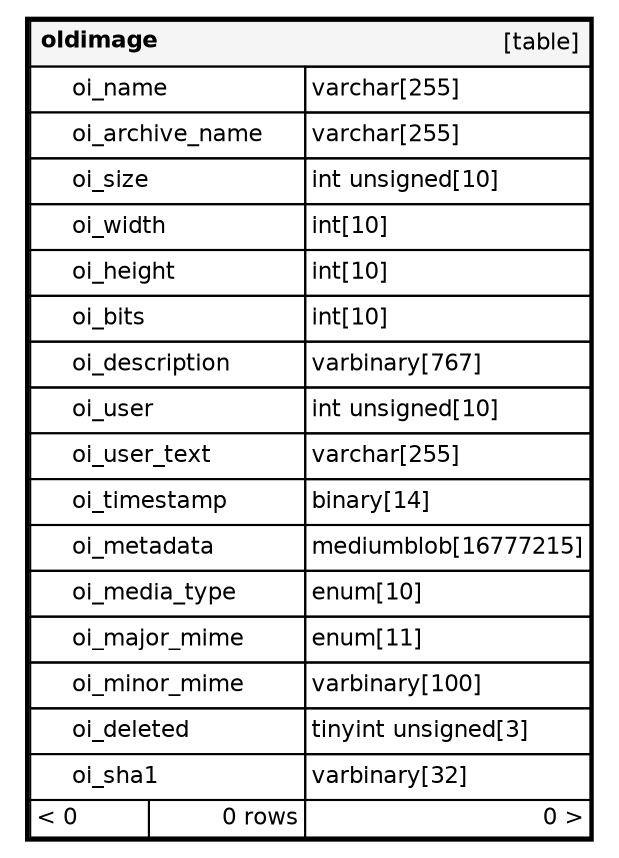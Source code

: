 // dot 2.40 on Linux 5.0.3-200.fc29.x86_64
// SchemaSpy rev Unknown
digraph "oldimage" {
  graph [
    rankdir="RL"
    bgcolor="#ffffff"
    nodesep="0.18"
    ranksep="0.46"
    fontname="Helvetica"
    fontsize="11"
    ration="compress"
  ];
  node [
    fontname="Helvetica"
    fontsize="11"
    shape="plaintext"
  ];
  edge [
    arrowsize="0.8"
  ];
  "oldimage" [
   label=<
    <TABLE BORDER="2" CELLBORDER="1" CELLSPACING="0" BGCOLOR="#ffffff">
      <TR><TD COLSPAN="4"  BGCOLOR="#f5f5f5"><TABLE BORDER="0" CELLSPACING="0"><TR><TD ALIGN="LEFT"><B>oldimage</B></TD><TD ALIGN="RIGHT">[table]</TD></TR></TABLE></TD></TR>
      <TR><TD PORT="oi_name" COLSPAN="2" BGCOLOR="#ffffff" ALIGN="LEFT"><TABLE BORDER="0" CELLSPACING="0" ALIGN="LEFT"><TR ALIGN="LEFT"><TD ALIGN="LEFT" FIXEDSIZE="TRUE" WIDTH="15" HEIGHT="16"></TD><TD ALIGN="LEFT" FIXEDSIZE="TRUE" WIDTH="111" HEIGHT="16">oi_name</TD></TR></TABLE></TD><TD PORT="oi_name.type" ALIGN="LEFT">varchar[255]</TD></TR>
      <TR><TD PORT="oi_archive_name" COLSPAN="2" BGCOLOR="#ffffff" ALIGN="LEFT"><TABLE BORDER="0" CELLSPACING="0" ALIGN="LEFT"><TR ALIGN="LEFT"><TD ALIGN="LEFT" FIXEDSIZE="TRUE" WIDTH="15" HEIGHT="16"></TD><TD ALIGN="LEFT" FIXEDSIZE="TRUE" WIDTH="111" HEIGHT="16">oi_archive_name</TD></TR></TABLE></TD><TD PORT="oi_archive_name.type" ALIGN="LEFT">varchar[255]</TD></TR>
      <TR><TD PORT="oi_size" COLSPAN="2" ALIGN="LEFT"><TABLE BORDER="0" CELLSPACING="0" ALIGN="LEFT"><TR ALIGN="LEFT"><TD ALIGN="LEFT" FIXEDSIZE="TRUE" WIDTH="15" HEIGHT="16"></TD><TD ALIGN="LEFT" FIXEDSIZE="TRUE" WIDTH="111" HEIGHT="16">oi_size</TD></TR></TABLE></TD><TD PORT="oi_size.type" ALIGN="LEFT">int unsigned[10]</TD></TR>
      <TR><TD PORT="oi_width" COLSPAN="2" ALIGN="LEFT"><TABLE BORDER="0" CELLSPACING="0" ALIGN="LEFT"><TR ALIGN="LEFT"><TD ALIGN="LEFT" FIXEDSIZE="TRUE" WIDTH="15" HEIGHT="16"></TD><TD ALIGN="LEFT" FIXEDSIZE="TRUE" WIDTH="111" HEIGHT="16">oi_width</TD></TR></TABLE></TD><TD PORT="oi_width.type" ALIGN="LEFT">int[10]</TD></TR>
      <TR><TD PORT="oi_height" COLSPAN="2" ALIGN="LEFT"><TABLE BORDER="0" CELLSPACING="0" ALIGN="LEFT"><TR ALIGN="LEFT"><TD ALIGN="LEFT" FIXEDSIZE="TRUE" WIDTH="15" HEIGHT="16"></TD><TD ALIGN="LEFT" FIXEDSIZE="TRUE" WIDTH="111" HEIGHT="16">oi_height</TD></TR></TABLE></TD><TD PORT="oi_height.type" ALIGN="LEFT">int[10]</TD></TR>
      <TR><TD PORT="oi_bits" COLSPAN="2" ALIGN="LEFT"><TABLE BORDER="0" CELLSPACING="0" ALIGN="LEFT"><TR ALIGN="LEFT"><TD ALIGN="LEFT" FIXEDSIZE="TRUE" WIDTH="15" HEIGHT="16"></TD><TD ALIGN="LEFT" FIXEDSIZE="TRUE" WIDTH="111" HEIGHT="16">oi_bits</TD></TR></TABLE></TD><TD PORT="oi_bits.type" ALIGN="LEFT">int[10]</TD></TR>
      <TR><TD PORT="oi_description" COLSPAN="2" ALIGN="LEFT"><TABLE BORDER="0" CELLSPACING="0" ALIGN="LEFT"><TR ALIGN="LEFT"><TD ALIGN="LEFT" FIXEDSIZE="TRUE" WIDTH="15" HEIGHT="16"></TD><TD ALIGN="LEFT" FIXEDSIZE="TRUE" WIDTH="111" HEIGHT="16">oi_description</TD></TR></TABLE></TD><TD PORT="oi_description.type" ALIGN="LEFT">varbinary[767]</TD></TR>
      <TR><TD PORT="oi_user" COLSPAN="2" ALIGN="LEFT"><TABLE BORDER="0" CELLSPACING="0" ALIGN="LEFT"><TR ALIGN="LEFT"><TD ALIGN="LEFT" FIXEDSIZE="TRUE" WIDTH="15" HEIGHT="16"></TD><TD ALIGN="LEFT" FIXEDSIZE="TRUE" WIDTH="111" HEIGHT="16">oi_user</TD></TR></TABLE></TD><TD PORT="oi_user.type" ALIGN="LEFT">int unsigned[10]</TD></TR>
      <TR><TD PORT="oi_user_text" COLSPAN="2" BGCOLOR="#ffffff" ALIGN="LEFT"><TABLE BORDER="0" CELLSPACING="0" ALIGN="LEFT"><TR ALIGN="LEFT"><TD ALIGN="LEFT" FIXEDSIZE="TRUE" WIDTH="15" HEIGHT="16"></TD><TD ALIGN="LEFT" FIXEDSIZE="TRUE" WIDTH="111" HEIGHT="16">oi_user_text</TD></TR></TABLE></TD><TD PORT="oi_user_text.type" ALIGN="LEFT">varchar[255]</TD></TR>
      <TR><TD PORT="oi_timestamp" COLSPAN="2" BGCOLOR="#ffffff" ALIGN="LEFT"><TABLE BORDER="0" CELLSPACING="0" ALIGN="LEFT"><TR ALIGN="LEFT"><TD ALIGN="LEFT" FIXEDSIZE="TRUE" WIDTH="15" HEIGHT="16"></TD><TD ALIGN="LEFT" FIXEDSIZE="TRUE" WIDTH="111" HEIGHT="16">oi_timestamp</TD></TR></TABLE></TD><TD PORT="oi_timestamp.type" ALIGN="LEFT">binary[14]</TD></TR>
      <TR><TD PORT="oi_metadata" COLSPAN="2" ALIGN="LEFT"><TABLE BORDER="0" CELLSPACING="0" ALIGN="LEFT"><TR ALIGN="LEFT"><TD ALIGN="LEFT" FIXEDSIZE="TRUE" WIDTH="15" HEIGHT="16"></TD><TD ALIGN="LEFT" FIXEDSIZE="TRUE" WIDTH="111" HEIGHT="16">oi_metadata</TD></TR></TABLE></TD><TD PORT="oi_metadata.type" ALIGN="LEFT">mediumblob[16777215]</TD></TR>
      <TR><TD PORT="oi_media_type" COLSPAN="2" ALIGN="LEFT"><TABLE BORDER="0" CELLSPACING="0" ALIGN="LEFT"><TR ALIGN="LEFT"><TD ALIGN="LEFT" FIXEDSIZE="TRUE" WIDTH="15" HEIGHT="16"></TD><TD ALIGN="LEFT" FIXEDSIZE="TRUE" WIDTH="111" HEIGHT="16">oi_media_type</TD></TR></TABLE></TD><TD PORT="oi_media_type.type" ALIGN="LEFT">enum[10]</TD></TR>
      <TR><TD PORT="oi_major_mime" COLSPAN="2" ALIGN="LEFT"><TABLE BORDER="0" CELLSPACING="0" ALIGN="LEFT"><TR ALIGN="LEFT"><TD ALIGN="LEFT" FIXEDSIZE="TRUE" WIDTH="15" HEIGHT="16"></TD><TD ALIGN="LEFT" FIXEDSIZE="TRUE" WIDTH="111" HEIGHT="16">oi_major_mime</TD></TR></TABLE></TD><TD PORT="oi_major_mime.type" ALIGN="LEFT">enum[11]</TD></TR>
      <TR><TD PORT="oi_minor_mime" COLSPAN="2" ALIGN="LEFT"><TABLE BORDER="0" CELLSPACING="0" ALIGN="LEFT"><TR ALIGN="LEFT"><TD ALIGN="LEFT" FIXEDSIZE="TRUE" WIDTH="15" HEIGHT="16"></TD><TD ALIGN="LEFT" FIXEDSIZE="TRUE" WIDTH="111" HEIGHT="16">oi_minor_mime</TD></TR></TABLE></TD><TD PORT="oi_minor_mime.type" ALIGN="LEFT">varbinary[100]</TD></TR>
      <TR><TD PORT="oi_deleted" COLSPAN="2" ALIGN="LEFT"><TABLE BORDER="0" CELLSPACING="0" ALIGN="LEFT"><TR ALIGN="LEFT"><TD ALIGN="LEFT" FIXEDSIZE="TRUE" WIDTH="15" HEIGHT="16"></TD><TD ALIGN="LEFT" FIXEDSIZE="TRUE" WIDTH="111" HEIGHT="16">oi_deleted</TD></TR></TABLE></TD><TD PORT="oi_deleted.type" ALIGN="LEFT">tinyint unsigned[3]</TD></TR>
      <TR><TD PORT="oi_sha1" COLSPAN="2" BGCOLOR="#ffffff" ALIGN="LEFT"><TABLE BORDER="0" CELLSPACING="0" ALIGN="LEFT"><TR ALIGN="LEFT"><TD ALIGN="LEFT" FIXEDSIZE="TRUE" WIDTH="15" HEIGHT="16"></TD><TD ALIGN="LEFT" FIXEDSIZE="TRUE" WIDTH="111" HEIGHT="16">oi_sha1</TD></TR></TABLE></TD><TD PORT="oi_sha1.type" ALIGN="LEFT">varbinary[32]</TD></TR>
      <TR><TD ALIGN="LEFT" BGCOLOR="#ffffff">&lt; 0</TD><TD ALIGN="RIGHT" BGCOLOR="#ffffff">0 rows</TD><TD ALIGN="RIGHT" BGCOLOR="#ffffff">0 &gt;</TD></TR>
    </TABLE>>
    URL="tables/oldimage.html"
    tooltip="oldimage"
  ];
}
